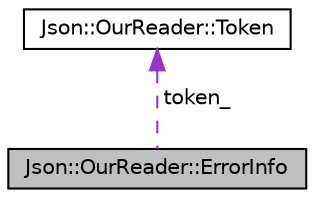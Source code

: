 digraph "Json::OurReader::ErrorInfo"
{
 // LATEX_PDF_SIZE
  edge [fontname="Helvetica",fontsize="10",labelfontname="Helvetica",labelfontsize="10"];
  node [fontname="Helvetica",fontsize="10",shape=record];
  Node1 [label="Json::OurReader::ErrorInfo",height=0.2,width=0.4,color="black", fillcolor="grey75", style="filled", fontcolor="black",tooltip=" "];
  Node2 -> Node1 [dir="back",color="darkorchid3",fontsize="10",style="dashed",label=" token_" ,fontname="Helvetica"];
  Node2 [label="Json::OurReader::Token",height=0.2,width=0.4,color="black", fillcolor="white", style="filled",URL="$class_json_1_1_our_reader_1_1_token.html",tooltip=" "];
}
